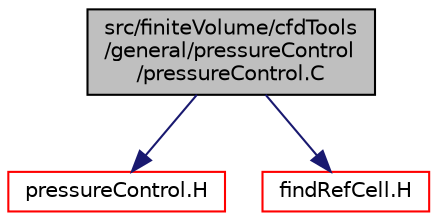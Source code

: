 digraph "src/finiteVolume/cfdTools/general/pressureControl/pressureControl.C"
{
  bgcolor="transparent";
  edge [fontname="Helvetica",fontsize="10",labelfontname="Helvetica",labelfontsize="10"];
  node [fontname="Helvetica",fontsize="10",shape=record];
  Node1 [label="src/finiteVolume/cfdTools\l/general/pressureControl\l/pressureControl.C",height=0.2,width=0.4,color="black", fillcolor="grey75", style="filled" fontcolor="black"];
  Node1 -> Node2 [color="midnightblue",fontsize="10",style="solid",fontname="Helvetica"];
  Node2 [label="pressureControl.H",height=0.2,width=0.4,color="red",URL="$pressureControl_8H.html"];
  Node1 -> Node3 [color="midnightblue",fontsize="10",style="solid",fontname="Helvetica"];
  Node3 [label="findRefCell.H",height=0.2,width=0.4,color="red",URL="$findRefCell_8H.html",tooltip="Find the reference cell nearest (in index) to the given cell but which is not on a cyclic..."];
}
